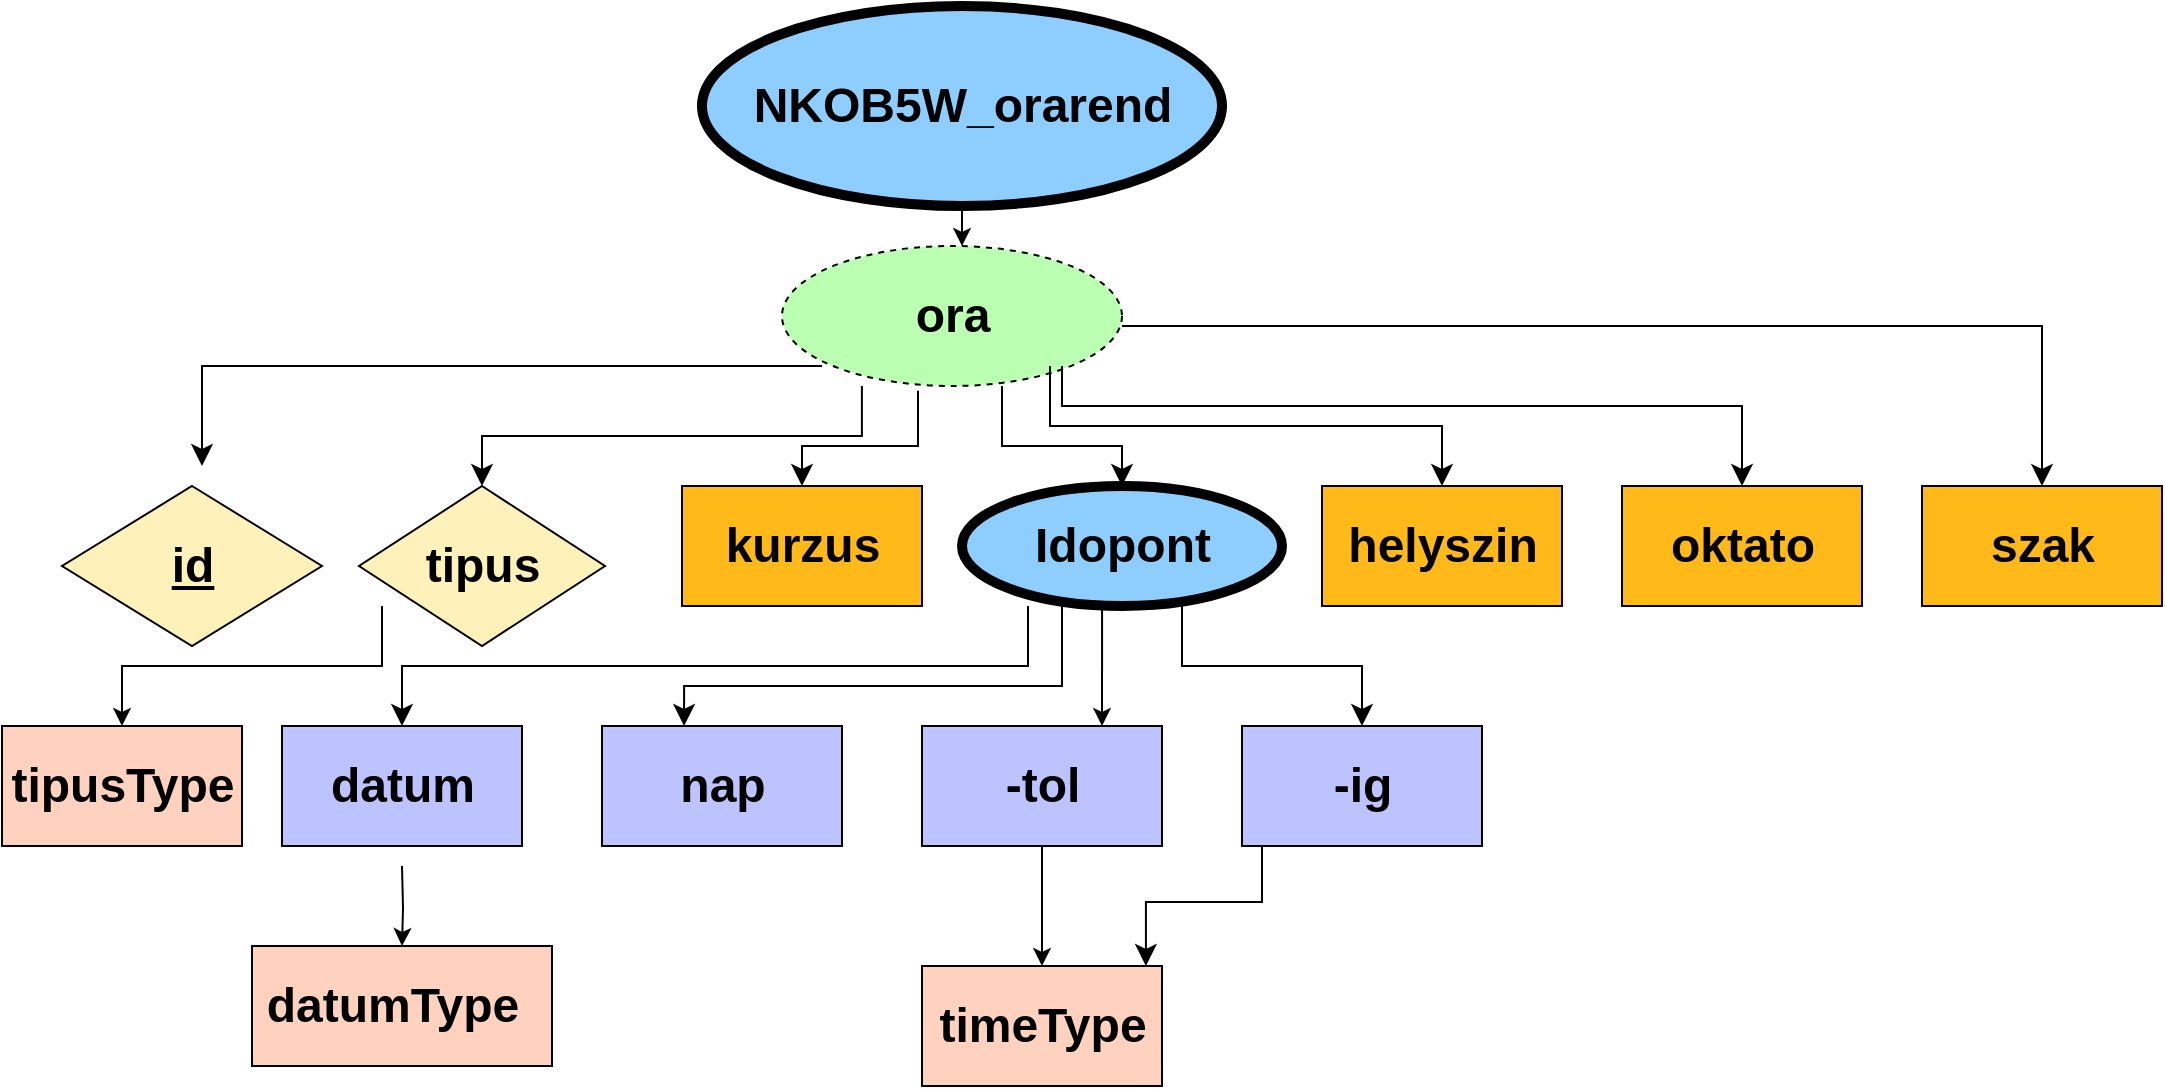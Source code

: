 <mxfile version="26.1.0">
  <diagram id="C5RBs43oDa-KdzZeNtuy" name="Page-1">
    <mxGraphModel dx="2122" dy="2509" grid="1" gridSize="10" guides="1" tooltips="1" connect="1" arrows="1" fold="1" page="1" pageScale="1" pageWidth="827" pageHeight="1169" math="0" shadow="0">
      <root>
        <mxCell id="WIyWlLk6GJQsqaUBKTNV-0" />
        <mxCell id="WIyWlLk6GJQsqaUBKTNV-1" parent="WIyWlLk6GJQsqaUBKTNV-0" />
        <mxCell id="IfVeEimZWiXntgUOP1rZ-59" value="" style="ellipse;whiteSpace=wrap;html=1;strokeColor=default;strokeWidth=5;align=center;verticalAlign=middle;fontFamily=Helvetica;fontSize=12;fontColor=default;fillColor=light-dark(#8ECEFF,var(--ge-dark-color, #121212));" vertex="1" parent="WIyWlLk6GJQsqaUBKTNV-1">
          <mxGeometry x="-180" y="240" width="160" height="60" as="geometry" />
        </mxCell>
        <mxCell id="IfVeEimZWiXntgUOP1rZ-55" value="" style="rhombus;whiteSpace=wrap;html=1;strokeColor=default;align=center;verticalAlign=middle;fontFamily=Helvetica;fontSize=12;fontColor=default;fillColor=light-dark(#FFF1BA,var(--ge-dark-color, #121212));" vertex="1" parent="WIyWlLk6GJQsqaUBKTNV-1">
          <mxGeometry x="-630" y="240" width="130" height="80" as="geometry" />
        </mxCell>
        <mxCell id="IfVeEimZWiXntgUOP1rZ-56" value="" style="rhombus;whiteSpace=wrap;html=1;strokeColor=default;align=center;verticalAlign=middle;fontFamily=Helvetica;fontSize=12;fontColor=default;fillColor=light-dark(#FFF1BA,var(--ge-dark-color, #121212));" vertex="1" parent="WIyWlLk6GJQsqaUBKTNV-1">
          <mxGeometry x="-481.5" y="240" width="123" height="80" as="geometry" />
        </mxCell>
        <mxCell id="IfVeEimZWiXntgUOP1rZ-54" value="" style="ellipse;whiteSpace=wrap;html=1;strokeColor=default;dashed=1;align=center;verticalAlign=middle;fontFamily=Helvetica;fontSize=12;fontColor=default;fillColor=light-dark(#BAFFB2,var(--ge-dark-color, #121212));" vertex="1" parent="WIyWlLk6GJQsqaUBKTNV-1">
          <mxGeometry x="-270" y="120" width="170" height="70" as="geometry" />
        </mxCell>
        <mxCell id="IfVeEimZWiXntgUOP1rZ-22" value="" style="ellipse;whiteSpace=wrap;html=1;strokeColor=default;strokeWidth=5;align=center;verticalAlign=middle;fontFamily=Helvetica;fontSize=12;fontColor=default;fillColor=light-dark(#8ECEFF,var(--ge-dark-color, #121212));" vertex="1" parent="WIyWlLk6GJQsqaUBKTNV-1">
          <mxGeometry x="-310" width="260" height="100" as="geometry" />
        </mxCell>
        <mxCell id="cjfWv3Ki8YZgNgwmw_i2-2" value="" style="rounded=0;whiteSpace=wrap;html=1;fillColor=light-dark(#FFBA19,var(--ge-dark-color, #121212));" parent="WIyWlLk6GJQsqaUBKTNV-1" vertex="1">
          <mxGeometry y="240" width="120" height="60" as="geometry" />
        </mxCell>
        <mxCell id="cjfWv3Ki8YZgNgwmw_i2-3" value="" style="rounded=0;whiteSpace=wrap;html=1;fillColor=light-dark(#FFBA19,var(--ge-dark-color, #121212));" parent="WIyWlLk6GJQsqaUBKTNV-1" vertex="1">
          <mxGeometry x="300" y="240" width="120" height="60" as="geometry" />
        </mxCell>
        <mxCell id="cjfWv3Ki8YZgNgwmw_i2-5" value="" style="rounded=0;whiteSpace=wrap;html=1;fillColor=light-dark(#FFBA19,var(--ge-dark-color, #121212));" parent="WIyWlLk6GJQsqaUBKTNV-1" vertex="1">
          <mxGeometry x="-320" y="240" width="120" height="60" as="geometry" />
        </mxCell>
        <mxCell id="cjfWv3Ki8YZgNgwmw_i2-9" value="" style="rounded=0;whiteSpace=wrap;html=1;fillColor=light-dark(#BCC3FF,var(--ge-dark-color, #121212));" parent="WIyWlLk6GJQsqaUBKTNV-1" vertex="1">
          <mxGeometry x="-40" y="360" width="120" height="60" as="geometry" />
        </mxCell>
        <mxCell id="cjfWv3Ki8YZgNgwmw_i2-10" value="" style="rounded=0;whiteSpace=wrap;html=1;fillColor=light-dark(#BCC3FF,var(--ge-dark-color, #121212));" parent="WIyWlLk6GJQsqaUBKTNV-1" vertex="1">
          <mxGeometry x="-200" y="360" width="120" height="60" as="geometry" />
        </mxCell>
        <mxCell id="cjfWv3Ki8YZgNgwmw_i2-11" value="" style="rounded=0;whiteSpace=wrap;html=1;fillColor=light-dark(#BCC3FF,var(--ge-dark-color, #121212));" parent="WIyWlLk6GJQsqaUBKTNV-1" vertex="1">
          <mxGeometry x="-360" y="360" width="120" height="60" as="geometry" />
        </mxCell>
        <mxCell id="cjfWv3Ki8YZgNgwmw_i2-12" value="" style="rounded=0;whiteSpace=wrap;html=1;fillColor=light-dark(#BCC3FF,var(--ge-dark-color, #121212));" parent="WIyWlLk6GJQsqaUBKTNV-1" vertex="1">
          <mxGeometry x="-520" y="360" width="120" height="60" as="geometry" />
        </mxCell>
        <mxCell id="cjfWv3Ki8YZgNgwmw_i2-13" value="" style="endArrow=classic;html=1;rounded=0;entryX=0.5;entryY=0;entryDx=0;entryDy=0;" parent="WIyWlLk6GJQsqaUBKTNV-1" edge="1">
          <mxGeometry width="50" height="50" relative="1" as="geometry">
            <mxPoint x="-180" y="100" as="sourcePoint" />
            <mxPoint x="-180" y="120" as="targetPoint" />
          </mxGeometry>
        </mxCell>
        <mxCell id="cjfWv3Ki8YZgNgwmw_i2-14" value="" style="edgeStyle=elbowEdgeStyle;elbow=horizontal;endArrow=classic;html=1;curved=0;rounded=0;endSize=8;startSize=8;" parent="WIyWlLk6GJQsqaUBKTNV-1" edge="1">
          <mxGeometry width="50" height="50" relative="1" as="geometry">
            <mxPoint x="-250" y="180" as="sourcePoint" />
            <mxPoint x="-560" y="230" as="targetPoint" />
            <Array as="points">
              <mxPoint x="-560" y="210" />
            </Array>
          </mxGeometry>
        </mxCell>
        <mxCell id="cjfWv3Ki8YZgNgwmw_i2-15" value="" style="edgeStyle=elbowEdgeStyle;elbow=vertical;endArrow=classic;html=1;curved=0;rounded=0;endSize=8;startSize=8;entryX=0.5;entryY=0;entryDx=0;entryDy=0;exitX=0.235;exitY=1;exitDx=0;exitDy=0;exitPerimeter=0;" parent="WIyWlLk6GJQsqaUBKTNV-1" source="IfVeEimZWiXntgUOP1rZ-54" edge="1">
          <mxGeometry width="50" height="50" relative="1" as="geometry">
            <mxPoint x="-219.96" y="181.02" as="sourcePoint" />
            <mxPoint x="-420" y="240" as="targetPoint" />
          </mxGeometry>
        </mxCell>
        <mxCell id="cjfWv3Ki8YZgNgwmw_i2-16" value="" style="edgeStyle=elbowEdgeStyle;elbow=vertical;endArrow=classic;html=1;curved=0;rounded=0;endSize=8;startSize=8;entryX=0.5;entryY=0;entryDx=0;entryDy=0;exitX=0.4;exitY=1.034;exitDx=0;exitDy=0;exitPerimeter=0;" parent="WIyWlLk6GJQsqaUBKTNV-1" source="IfVeEimZWiXntgUOP1rZ-54" target="cjfWv3Ki8YZgNgwmw_i2-5" edge="1">
          <mxGeometry width="50" height="50" relative="1" as="geometry">
            <mxPoint x="-196" y="210" as="sourcePoint" />
            <mxPoint x="140" y="360" as="targetPoint" />
            <Array as="points">
              <mxPoint x="-220" y="220" />
            </Array>
          </mxGeometry>
        </mxCell>
        <mxCell id="cjfWv3Ki8YZgNgwmw_i2-17" value="" style="edgeStyle=elbowEdgeStyle;elbow=vertical;endArrow=classic;html=1;curved=0;rounded=0;endSize=8;startSize=8;entryX=0.5;entryY=0;entryDx=0;entryDy=0;" parent="WIyWlLk6GJQsqaUBKTNV-1" edge="1">
          <mxGeometry width="50" height="50" relative="1" as="geometry">
            <mxPoint x="-160" y="190" as="sourcePoint" />
            <mxPoint x="-100" y="240" as="targetPoint" />
            <Array as="points">
              <mxPoint x="-140" y="220" />
            </Array>
          </mxGeometry>
        </mxCell>
        <mxCell id="cjfWv3Ki8YZgNgwmw_i2-18" value="" style="edgeStyle=elbowEdgeStyle;elbow=horizontal;endArrow=classic;html=1;curved=0;rounded=0;endSize=8;startSize=8;entryX=0.5;entryY=0;entryDx=0;entryDy=0;" parent="WIyWlLk6GJQsqaUBKTNV-1" target="cjfWv3Ki8YZgNgwmw_i2-3" edge="1">
          <mxGeometry width="50" height="50" relative="1" as="geometry">
            <mxPoint x="-100" y="160" as="sourcePoint" />
            <mxPoint x="360" y="220" as="targetPoint" />
            <Array as="points">
              <mxPoint x="360" y="160" />
            </Array>
          </mxGeometry>
        </mxCell>
        <mxCell id="cjfWv3Ki8YZgNgwmw_i2-19" value="" style="edgeStyle=elbowEdgeStyle;elbow=vertical;endArrow=classic;html=1;curved=0;rounded=0;endSize=8;startSize=8;" parent="WIyWlLk6GJQsqaUBKTNV-1" target="cjfWv3Ki8YZgNgwmw_i2-2" edge="1">
          <mxGeometry width="50" height="50" relative="1" as="geometry">
            <mxPoint x="-136" y="180" as="sourcePoint" />
            <mxPoint x="-410" y="250" as="targetPoint" />
          </mxGeometry>
        </mxCell>
        <mxCell id="cjfWv3Ki8YZgNgwmw_i2-20" value="&lt;font style=&quot;vertical-align: inherit;&quot;&gt;&lt;font style=&quot;vertical-align: inherit;&quot;&gt;NKOB5W_orarend&lt;/font&gt;&lt;/font&gt;" style="text;strokeColor=none;fillColor=none;html=1;fontSize=24;fontStyle=1;verticalAlign=middle;align=center;" parent="WIyWlLk6GJQsqaUBKTNV-1" vertex="1">
          <mxGeometry x="-230" y="30" width="100" height="40" as="geometry" />
        </mxCell>
        <mxCell id="cjfWv3Ki8YZgNgwmw_i2-21" value="ora" style="text;strokeColor=none;fillColor=none;html=1;fontSize=24;fontStyle=1;verticalAlign=middle;align=center;" parent="WIyWlLk6GJQsqaUBKTNV-1" vertex="1">
          <mxGeometry x="-235" y="135" width="100" height="40" as="geometry" />
        </mxCell>
        <mxCell id="cjfWv3Ki8YZgNgwmw_i2-22" value="&lt;font style=&quot;vertical-align: inherit;&quot;&gt;&lt;font style=&quot;vertical-align: inherit;&quot;&gt;&lt;u&gt;id&lt;/u&gt;&lt;/font&gt;&lt;/font&gt;" style="text;strokeColor=none;fillColor=none;html=1;fontSize=24;fontStyle=1;verticalAlign=middle;align=center;" parent="WIyWlLk6GJQsqaUBKTNV-1" vertex="1">
          <mxGeometry x="-615" y="260" width="100" height="40" as="geometry" />
        </mxCell>
        <mxCell id="IfVeEimZWiXntgUOP1rZ-70" value="" style="edgeStyle=orthogonalEdgeStyle;rounded=0;orthogonalLoop=1;jettySize=auto;html=1;fontFamily=Helvetica;fontSize=12;fontColor=default;" edge="1" parent="WIyWlLk6GJQsqaUBKTNV-1" source="cjfWv3Ki8YZgNgwmw_i2-23" target="IfVeEimZWiXntgUOP1rZ-69">
          <mxGeometry relative="1" as="geometry">
            <Array as="points">
              <mxPoint x="-470" y="330" />
              <mxPoint x="-600" y="330" />
            </Array>
          </mxGeometry>
        </mxCell>
        <mxCell id="cjfWv3Ki8YZgNgwmw_i2-23" value="tipus" style="text;strokeColor=none;fillColor=none;html=1;fontSize=24;fontStyle=1;verticalAlign=middle;align=center;" parent="WIyWlLk6GJQsqaUBKTNV-1" vertex="1">
          <mxGeometry x="-470" y="260" width="100" height="40" as="geometry" />
        </mxCell>
        <mxCell id="cjfWv3Ki8YZgNgwmw_i2-24" value="&lt;font style=&quot;vertical-align: inherit;&quot;&gt;&lt;font style=&quot;vertical-align: inherit;&quot;&gt;Idopont&lt;/font&gt;&lt;/font&gt;" style="text;strokeColor=none;fillColor=none;html=1;fontSize=24;fontStyle=1;verticalAlign=middle;align=center;" parent="WIyWlLk6GJQsqaUBKTNV-1" vertex="1">
          <mxGeometry x="-150" y="250" width="100" height="40" as="geometry" />
        </mxCell>
        <mxCell id="cjfWv3Ki8YZgNgwmw_i2-25" value="kurzus" style="text;strokeColor=none;fillColor=none;html=1;fontSize=24;fontStyle=1;verticalAlign=middle;align=center;" parent="WIyWlLk6GJQsqaUBKTNV-1" vertex="1">
          <mxGeometry x="-310" y="250" width="100" height="40" as="geometry" />
        </mxCell>
        <mxCell id="cjfWv3Ki8YZgNgwmw_i2-26" value="helyszin" style="text;strokeColor=none;fillColor=none;html=1;fontSize=24;fontStyle=1;verticalAlign=middle;align=center;" parent="WIyWlLk6GJQsqaUBKTNV-1" vertex="1">
          <mxGeometry x="10" y="250" width="100" height="40" as="geometry" />
        </mxCell>
        <mxCell id="cjfWv3Ki8YZgNgwmw_i2-27" value="szak" style="text;strokeColor=none;fillColor=none;html=1;fontSize=24;fontStyle=1;verticalAlign=middle;align=center;" parent="WIyWlLk6GJQsqaUBKTNV-1" vertex="1">
          <mxGeometry x="310" y="250" width="100" height="40" as="geometry" />
        </mxCell>
        <mxCell id="cjfWv3Ki8YZgNgwmw_i2-28" value="&lt;font style=&quot;vertical-align: inherit;&quot;&gt;&lt;font style=&quot;vertical-align: inherit;&quot;&gt;&lt;font style=&quot;vertical-align: inherit;&quot;&gt;&lt;font style=&quot;vertical-align: inherit;&quot;&gt;-ig&lt;/font&gt;&lt;/font&gt;&lt;/font&gt;&lt;/font&gt;" style="text;strokeColor=none;fillColor=none;html=1;fontSize=24;fontStyle=1;verticalAlign=middle;align=center;" parent="WIyWlLk6GJQsqaUBKTNV-1" vertex="1">
          <mxGeometry x="-30" y="370" width="100" height="40" as="geometry" />
        </mxCell>
        <mxCell id="IfVeEimZWiXntgUOP1rZ-66" value="" style="edgeStyle=orthogonalEdgeStyle;rounded=0;orthogonalLoop=1;jettySize=auto;html=1;fontFamily=Helvetica;fontSize=12;fontColor=default;exitX=0.5;exitY=1;exitDx=0;exitDy=0;exitPerimeter=0;" edge="1" parent="WIyWlLk6GJQsqaUBKTNV-1" source="cjfWv3Ki8YZgNgwmw_i2-10" target="IfVeEimZWiXntgUOP1rZ-65">
          <mxGeometry relative="1" as="geometry">
            <mxPoint x="-140" y="430" as="sourcePoint" />
          </mxGeometry>
        </mxCell>
        <mxCell id="cjfWv3Ki8YZgNgwmw_i2-29" value="&lt;font style=&quot;vertical-align: inherit;&quot;&gt;&lt;font style=&quot;vertical-align: inherit;&quot;&gt;&lt;font style=&quot;vertical-align: inherit;&quot;&gt;&lt;font style=&quot;vertical-align: inherit;&quot;&gt;&lt;font style=&quot;vertical-align: inherit;&quot;&gt;&lt;font style=&quot;vertical-align: inherit;&quot;&gt;-tol&lt;/font&gt;&lt;/font&gt;&lt;/font&gt;&lt;/font&gt;&lt;/font&gt;&lt;/font&gt;" style="text;strokeColor=none;fillColor=none;html=1;fontSize=24;fontStyle=1;verticalAlign=middle;align=center;" parent="WIyWlLk6GJQsqaUBKTNV-1" vertex="1">
          <mxGeometry x="-190" y="370" width="100" height="40" as="geometry" />
        </mxCell>
        <mxCell id="cjfWv3Ki8YZgNgwmw_i2-30" value="&lt;font style=&quot;vertical-align: inherit;&quot;&gt;&lt;font style=&quot;vertical-align: inherit;&quot;&gt;nap&lt;/font&gt;&lt;/font&gt;" style="text;strokeColor=none;fillColor=none;html=1;fontSize=24;fontStyle=1;verticalAlign=middle;align=center;" parent="WIyWlLk6GJQsqaUBKTNV-1" vertex="1">
          <mxGeometry x="-350" y="370" width="100" height="40" as="geometry" />
        </mxCell>
        <mxCell id="IfVeEimZWiXntgUOP1rZ-63" value="" style="edgeStyle=orthogonalEdgeStyle;rounded=0;orthogonalLoop=1;jettySize=auto;html=1;fontFamily=Helvetica;fontSize=12;fontColor=default;" edge="1" parent="WIyWlLk6GJQsqaUBKTNV-1" target="IfVeEimZWiXntgUOP1rZ-61">
          <mxGeometry relative="1" as="geometry">
            <mxPoint x="-460" y="430" as="sourcePoint" />
          </mxGeometry>
        </mxCell>
        <mxCell id="cjfWv3Ki8YZgNgwmw_i2-31" value="&lt;font style=&quot;vertical-align: inherit;&quot;&gt;&lt;font style=&quot;vertical-align: inherit;&quot;&gt;datum&lt;/font&gt;&lt;/font&gt;" style="text;strokeColor=none;fillColor=none;html=1;fontSize=24;fontStyle=1;verticalAlign=middle;align=center;" parent="WIyWlLk6GJQsqaUBKTNV-1" vertex="1">
          <mxGeometry x="-510" y="370" width="100" height="40" as="geometry" />
        </mxCell>
        <mxCell id="cjfWv3Ki8YZgNgwmw_i2-32" value="" style="edgeStyle=elbowEdgeStyle;elbow=vertical;endArrow=classic;html=1;curved=0;rounded=0;endSize=8;startSize=8;entryX=0.5;entryY=0;entryDx=0;entryDy=0;" parent="WIyWlLk6GJQsqaUBKTNV-1" target="cjfWv3Ki8YZgNgwmw_i2-12" edge="1">
          <mxGeometry width="50" height="50" relative="1" as="geometry">
            <mxPoint x="-147" y="300" as="sourcePoint" />
            <mxPoint x="-410" y="250" as="targetPoint" />
          </mxGeometry>
        </mxCell>
        <mxCell id="cjfWv3Ki8YZgNgwmw_i2-33" value="" style="edgeStyle=elbowEdgeStyle;elbow=vertical;endArrow=classic;html=1;curved=0;rounded=0;endSize=8;startSize=8;entryX=0.342;entryY=0;entryDx=0;entryDy=0;exitX=0.25;exitY=1;exitDx=0;exitDy=0;entryPerimeter=0;" parent="WIyWlLk6GJQsqaUBKTNV-1" target="cjfWv3Ki8YZgNgwmw_i2-11" edge="1">
          <mxGeometry width="50" height="50" relative="1" as="geometry">
            <mxPoint x="-130" y="300" as="sourcePoint" />
            <mxPoint x="-250" y="250" as="targetPoint" />
            <Array as="points">
              <mxPoint x="-290" y="340" />
            </Array>
          </mxGeometry>
        </mxCell>
        <mxCell id="cjfWv3Ki8YZgNgwmw_i2-35" value="" style="edgeStyle=elbowEdgeStyle;elbow=vertical;endArrow=classic;html=1;curved=0;rounded=0;endSize=8;startSize=8;exitX=0.75;exitY=1;exitDx=0;exitDy=0;entryX=0.5;entryY=0;entryDx=0;entryDy=0;" parent="WIyWlLk6GJQsqaUBKTNV-1" target="cjfWv3Ki8YZgNgwmw_i2-9" edge="1">
          <mxGeometry width="50" height="50" relative="1" as="geometry">
            <mxPoint x="-70" y="300" as="sourcePoint" />
            <mxPoint x="70" y="250" as="targetPoint" />
          </mxGeometry>
        </mxCell>
        <mxCell id="cjfWv3Ki8YZgNgwmw_i2-36" value="" style="rounded=0;whiteSpace=wrap;html=1;fillColor=light-dark(#FFBA19,var(--ge-dark-color, #121212));" parent="WIyWlLk6GJQsqaUBKTNV-1" vertex="1">
          <mxGeometry x="150" y="240" width="120" height="60" as="geometry" />
        </mxCell>
        <mxCell id="cjfWv3Ki8YZgNgwmw_i2-37" value="oktato" style="text;strokeColor=none;fillColor=none;html=1;fontSize=24;fontStyle=1;verticalAlign=middle;align=center;" parent="WIyWlLk6GJQsqaUBKTNV-1" vertex="1">
          <mxGeometry x="160" y="250" width="100" height="40" as="geometry" />
        </mxCell>
        <mxCell id="cjfWv3Ki8YZgNgwmw_i2-39" value="" style="edgeStyle=elbowEdgeStyle;elbow=vertical;endArrow=classic;html=1;curved=0;rounded=0;endSize=8;startSize=8;entryX=0.5;entryY=0;entryDx=0;entryDy=0;" parent="WIyWlLk6GJQsqaUBKTNV-1" target="cjfWv3Ki8YZgNgwmw_i2-36" edge="1">
          <mxGeometry width="50" height="50" relative="1" as="geometry">
            <mxPoint x="-130" y="180" as="sourcePoint" />
            <mxPoint x="140" y="360" as="targetPoint" />
            <Array as="points">
              <mxPoint x="40" y="200" />
            </Array>
          </mxGeometry>
        </mxCell>
        <mxCell id="cjfWv3Ki8YZgNgwmw_i2-40" value="" style="endArrow=classic;html=1;rounded=0;entryX=0.75;entryY=0;entryDx=0;entryDy=0;exitX=0.417;exitY=0.983;exitDx=0;exitDy=0;exitPerimeter=0;" parent="WIyWlLk6GJQsqaUBKTNV-1" target="cjfWv3Ki8YZgNgwmw_i2-10" edge="1">
          <mxGeometry width="50" height="50" relative="1" as="geometry">
            <mxPoint x="-109.96" y="298.98" as="sourcePoint" />
            <mxPoint x="140" y="360" as="targetPoint" />
          </mxGeometry>
        </mxCell>
        <mxCell id="IfVeEimZWiXntgUOP1rZ-61" value="" style="rounded=0;whiteSpace=wrap;html=1;fillColor=light-dark(#FFD2BF,var(--ge-dark-color, #121212));" vertex="1" parent="WIyWlLk6GJQsqaUBKTNV-1">
          <mxGeometry x="-535" y="470" width="150" height="60" as="geometry" />
        </mxCell>
        <mxCell id="IfVeEimZWiXntgUOP1rZ-64" value="&lt;font style=&quot;vertical-align: inherit;&quot;&gt;&lt;font style=&quot;vertical-align: inherit;&quot;&gt;&lt;font style=&quot;vertical-align: inherit;&quot;&gt;&lt;font style=&quot;vertical-align: inherit;&quot;&gt;&lt;font style=&quot;vertical-align: inherit;&quot;&gt;&lt;font style=&quot;vertical-align: inherit;&quot;&gt;datumType&lt;/font&gt;&lt;/font&gt;&lt;/font&gt;&lt;/font&gt;&lt;/font&gt;&lt;/font&gt;" style="text;strokeColor=none;fillColor=none;html=1;fontSize=24;fontStyle=1;verticalAlign=middle;align=center;" vertex="1" parent="WIyWlLk6GJQsqaUBKTNV-1">
          <mxGeometry x="-515" y="480" width="100" height="40" as="geometry" />
        </mxCell>
        <mxCell id="IfVeEimZWiXntgUOP1rZ-65" value="" style="whiteSpace=wrap;html=1;strokeColor=default;align=center;verticalAlign=middle;fontFamily=Helvetica;fontSize=12;fontColor=default;fillColor=light-dark(#FFD2BF,var(--ge-dark-color, #121212));" vertex="1" parent="WIyWlLk6GJQsqaUBKTNV-1">
          <mxGeometry x="-200" y="480" width="120" height="60" as="geometry" />
        </mxCell>
        <mxCell id="IfVeEimZWiXntgUOP1rZ-67" value="&lt;font style=&quot;vertical-align: inherit;&quot;&gt;&lt;font style=&quot;vertical-align: inherit;&quot;&gt;&lt;font style=&quot;vertical-align: inherit;&quot;&gt;&lt;font style=&quot;vertical-align: inherit;&quot;&gt;&lt;font style=&quot;vertical-align: inherit;&quot;&gt;&lt;font style=&quot;vertical-align: inherit;&quot;&gt;&lt;font style=&quot;vertical-align: inherit;&quot;&gt;&lt;font style=&quot;vertical-align: inherit;&quot;&gt;timeType&lt;/font&gt;&lt;/font&gt;&lt;/font&gt;&lt;/font&gt;&lt;/font&gt;&lt;/font&gt;&lt;/font&gt;&lt;/font&gt;" style="text;strokeColor=none;fillColor=none;html=1;fontSize=24;fontStyle=1;verticalAlign=middle;align=center;" vertex="1" parent="WIyWlLk6GJQsqaUBKTNV-1">
          <mxGeometry x="-190" y="490" width="100" height="40" as="geometry" />
        </mxCell>
        <mxCell id="IfVeEimZWiXntgUOP1rZ-68" value="" style="edgeStyle=elbowEdgeStyle;elbow=vertical;endArrow=classic;html=1;curved=0;rounded=0;endSize=8;startSize=8;entryX=0.933;entryY=0;entryDx=0;entryDy=0;exitX=0.4;exitY=1.034;exitDx=0;exitDy=0;exitPerimeter=0;entryPerimeter=0;" edge="1" parent="WIyWlLk6GJQsqaUBKTNV-1" target="IfVeEimZWiXntgUOP1rZ-65">
          <mxGeometry width="50" height="50" relative="1" as="geometry">
            <mxPoint x="-30" y="420" as="sourcePoint" />
            <mxPoint x="-88" y="468" as="targetPoint" />
            <Array as="points">
              <mxPoint x="-48" y="448" />
            </Array>
          </mxGeometry>
        </mxCell>
        <mxCell id="IfVeEimZWiXntgUOP1rZ-69" value="" style="whiteSpace=wrap;html=1;strokeColor=default;align=center;verticalAlign=middle;fontFamily=Helvetica;fontSize=12;fontColor=default;fillColor=light-dark(#FFD2BF,var(--ge-dark-color, #121212));" vertex="1" parent="WIyWlLk6GJQsqaUBKTNV-1">
          <mxGeometry x="-660" y="360" width="120" height="60" as="geometry" />
        </mxCell>
        <mxCell id="IfVeEimZWiXntgUOP1rZ-71" value="&lt;font style=&quot;vertical-align: inherit;&quot;&gt;&lt;font style=&quot;vertical-align: inherit;&quot;&gt;tipusType&lt;/font&gt;&lt;/font&gt;" style="text;strokeColor=none;fillColor=none;html=1;fontSize=24;fontStyle=1;verticalAlign=middle;align=center;" vertex="1" parent="WIyWlLk6GJQsqaUBKTNV-1">
          <mxGeometry x="-650" y="370" width="100" height="40" as="geometry" />
        </mxCell>
      </root>
    </mxGraphModel>
  </diagram>
</mxfile>
